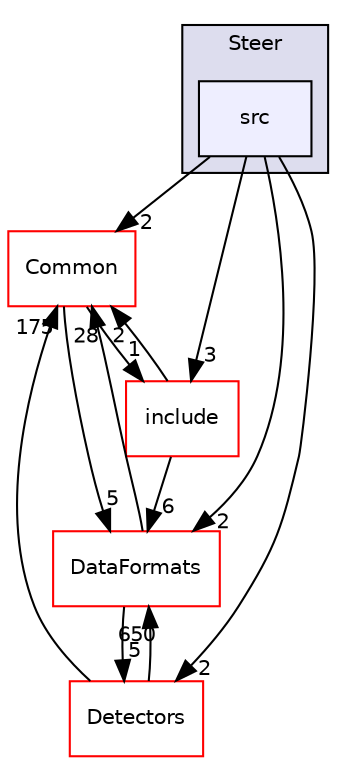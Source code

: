 digraph "/home/travis/build/AliceO2Group/AliceO2/Steer/src" {
  bgcolor=transparent;
  compound=true
  node [ fontsize="10", fontname="Helvetica"];
  edge [ labelfontsize="10", labelfontname="Helvetica"];
  subgraph clusterdir_40b4a122691869ee86baf7f2711ed718 {
    graph [ bgcolor="#ddddee", pencolor="black", label="Steer" fontname="Helvetica", fontsize="10", URL="dir_40b4a122691869ee86baf7f2711ed718.html"]
  dir_1ae1fa476fa4d5193a25cdc506b38de2 [shape=box, label="src", style="filled", fillcolor="#eeeeff", pencolor="black", URL="dir_1ae1fa476fa4d5193a25cdc506b38de2.html"];
  }
  dir_4ab6b4cc6a7edbff49100e9123df213f [shape=box label="Common" color="red" URL="dir_4ab6b4cc6a7edbff49100e9123df213f.html"];
  dir_051dca18e802f8e9474f2e30d29c04e0 [shape=box label="Detectors" color="red" URL="dir_051dca18e802f8e9474f2e30d29c04e0.html"];
  dir_a1435872ec32250c24e4b9798bc29a35 [shape=box label="include" color="red" URL="dir_a1435872ec32250c24e4b9798bc29a35.html"];
  dir_2171f7ec022c5423887b07c69b2f5b48 [shape=box label="DataFormats" color="red" URL="dir_2171f7ec022c5423887b07c69b2f5b48.html"];
  dir_4ab6b4cc6a7edbff49100e9123df213f->dir_a1435872ec32250c24e4b9798bc29a35 [headlabel="1", labeldistance=1.5 headhref="dir_000012_000626.html"];
  dir_4ab6b4cc6a7edbff49100e9123df213f->dir_2171f7ec022c5423887b07c69b2f5b48 [headlabel="5", labeldistance=1.5 headhref="dir_000012_000055.html"];
  dir_051dca18e802f8e9474f2e30d29c04e0->dir_4ab6b4cc6a7edbff49100e9123df213f [headlabel="175", labeldistance=1.5 headhref="dir_000024_000012.html"];
  dir_051dca18e802f8e9474f2e30d29c04e0->dir_2171f7ec022c5423887b07c69b2f5b48 [headlabel="650", labeldistance=1.5 headhref="dir_000024_000055.html"];
  dir_a1435872ec32250c24e4b9798bc29a35->dir_4ab6b4cc6a7edbff49100e9123df213f [headlabel="2", labeldistance=1.5 headhref="dir_000626_000012.html"];
  dir_a1435872ec32250c24e4b9798bc29a35->dir_2171f7ec022c5423887b07c69b2f5b48 [headlabel="6", labeldistance=1.5 headhref="dir_000626_000055.html"];
  dir_1ae1fa476fa4d5193a25cdc506b38de2->dir_4ab6b4cc6a7edbff49100e9123df213f [headlabel="2", labeldistance=1.5 headhref="dir_000628_000012.html"];
  dir_1ae1fa476fa4d5193a25cdc506b38de2->dir_051dca18e802f8e9474f2e30d29c04e0 [headlabel="2", labeldistance=1.5 headhref="dir_000628_000024.html"];
  dir_1ae1fa476fa4d5193a25cdc506b38de2->dir_a1435872ec32250c24e4b9798bc29a35 [headlabel="3", labeldistance=1.5 headhref="dir_000628_000626.html"];
  dir_1ae1fa476fa4d5193a25cdc506b38de2->dir_2171f7ec022c5423887b07c69b2f5b48 [headlabel="2", labeldistance=1.5 headhref="dir_000628_000055.html"];
  dir_2171f7ec022c5423887b07c69b2f5b48->dir_4ab6b4cc6a7edbff49100e9123df213f [headlabel="28", labeldistance=1.5 headhref="dir_000055_000012.html"];
  dir_2171f7ec022c5423887b07c69b2f5b48->dir_051dca18e802f8e9474f2e30d29c04e0 [headlabel="5", labeldistance=1.5 headhref="dir_000055_000024.html"];
}
